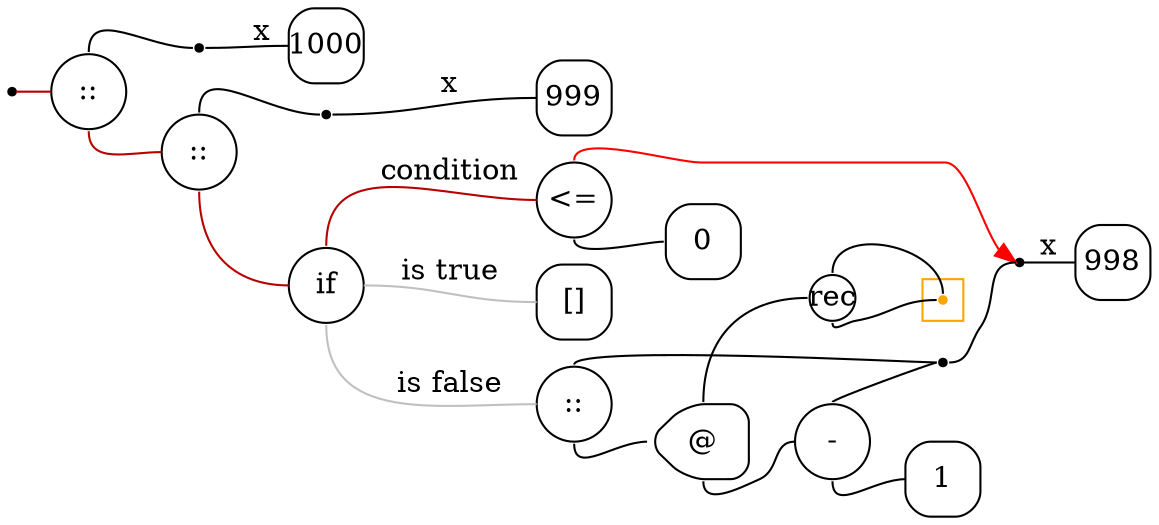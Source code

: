 digraph G {
  rankdir=LR;
  edge[arrowhead=none,arrowtail=none];
  node[fixedsize=true,shape=circle]
  size="12.133333333333333,4.987468750000001";
  labeldistance=0;
  nodesep=.175;
  ranksep=.175;

 nd1[shape=point];
   nd14[label="1000",tooltip="nd14-ConstGraph",style=rounded,orientation=90,shape=square,color="#000000"];
 nd42[label="::",tooltip="nd42-BinOpGraph",style=rounded,color="#000000"];
 nd59[label=" ",tooltip="nd59-ContractGraph",style=rounded,orientation=90,shape=point];
   nd111[label="999",tooltip="nd111-ConstGraph",style=rounded,orientation=90,shape=square,color="#000000"];
 nd84[label="::",tooltip="nd84-BinOpGraph",style=rounded,color="#000000"];
 nd92[label=" ",tooltip="nd92-ContractGraph",style=rounded,orientation=90,shape=point];
   nd156[label="998",tooltip="nd156-ConstGraph",style=rounded,orientation=90,shape=square,color="#000000"];
 nd158[label="rec",tooltip="nd158-RecurGraph",style=rounded,width=.3,height=.3,color="#000000"];
   subgraph cluster_nd162 {
     graph[style=fill,color="orange"];ndcluster_nd162[tooltip="nd162",orientation=90,shape=point,color="orange"];
   };
 nd119[label="if",tooltip="nd119-IfGraph",style=rounded,color="#000000"];
 nd120[label="<=",tooltip="nd120-BinOpGraph",style=rounded,color="#000000"];
   nd124[label="0",tooltip="nd124-ConstGraph",style=rounded,orientation=90,shape=square,color="#000000"];
   nd128[label="[]",tooltip="nd128-ConstListGraph",style=rounded,orientation=90,shape=square,color="#000000"];
 nd129[label="::",tooltip="nd129-BinOpGraph",style=rounded,color="#000000"];
 nd130[label="@",tooltip="nd130-AppGraph",style=rounded,orientation=90,shape=house,color="#000000"];
 nd132[label="-",tooltip="nd132-BinOpGraph",style=rounded,color="#000000"];
   nd136[label="1",tooltip="nd136-ConstGraph",style=rounded,orientation=90,shape=square,color="#000000"];
 nd137[label=" ",tooltip="nd137-ContractGraph",style=rounded,orientation=90,shape=point];
 nd138[label=" ",tooltip="nd138-ContractGraph",style=rounded,orientation=90,shape=point];

  nd42->nd59[tailport=n,headport=w];
  nd1->nd42[label="",tailport=e,headport=w,color="#b70000",arrowhead=none,arrowtail=none];
  nd59->nd14[label="x",tailport=e,headport=w];
  nd84->nd92[tailport=n,headport=w];
  nd42->nd84[label="",tailport=s,headport=w,color="#b70000",arrowhead=none,arrowtail=none];
  nd92->nd111[label="x",tailport=e,headport=w];
  nd120->nd124[tailport=s,headport=w];
  nd132->nd136[tailport=s,headport=w];
  nd130->nd158[tailport=n,headport=w];
  nd130->nd132[tailport=s,headport=w];
  nd129->nd130[tailport=s,headport=w];
  nd132->nd137[tailport=n,headport=w];
  nd129->nd137[tailport=n,headport=w];
  nd119->nd120[label="condition",tailport=n,headport=w,color="#b70000",arrowhead=none,arrowtail=none];
  nd119->nd128[label="is true",tailport=e,headport=w,color=grey,arrowhead=none,arrowtail=none];
  nd119->nd129[label="is false",tailport=s,headport=w,color=grey,arrowhead=none,arrowtail=none];
  nd120->nd138[tailport=n,headport=w,color=red,arrowhead=normal];
  nd137->nd138[tailport=e,headport=w];
  nd84->nd119[tailport=s,headport=w,color="#b70000",arrowhead=none,arrowtail=none];
  nd138->nd156[label="x",tailport=e,headport=w];
  nd158->ndcluster_nd162[dir=back,headport=n,tailport=n];
  nd158->ndcluster_nd162[tailport=s,headport=w];
}